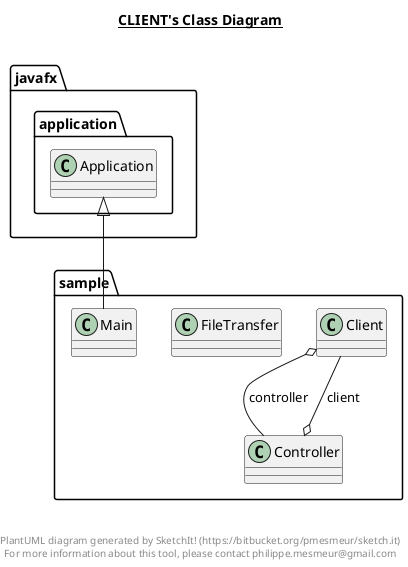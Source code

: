 @startuml

title __CLIENT's Class Diagram__\n

  namespace sample {
    class sample.Client {
    }
  }
  

  namespace sample {
    class sample.Controller {
    }
  }
  

  namespace sample {
    class sample.FileTransfer {
    }
  }
  

  namespace sample {
    class sample.Main {
    }
  }
  

  sample.Client o-- sample.Controller : controller
  sample.Controller o-- sample.Client : client
  sample.Main -up-|> javafx.application.Application


right footer


PlantUML diagram generated by SketchIt! (https://bitbucket.org/pmesmeur/sketch.it)
For more information about this tool, please contact philippe.mesmeur@gmail.com
endfooter

@enduml
